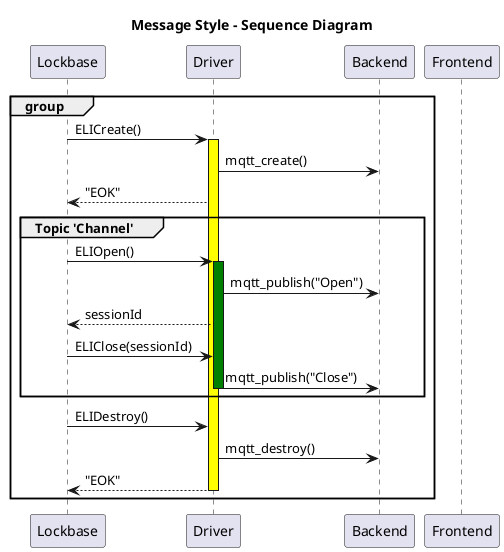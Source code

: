 @startuml

' skinparam handwritten true
' http://plantuml.com/sequence-diagram

title Message Style - Sequence Diagram

participant "Lockbase" as LB
participant "Driver" as ELI
participant "Backend" as BE
participant "Frontend" as FE

group 
    LB -> ELI: ELICreate()
    activate ELI #yellow
    
    ELI -> BE : mqtt_create()
    LB <-- ELI: "EOK"
    
    
    group Topic 'Channel'
    
        LB -> ELI: ELIOpen()
        activate ELI #green
        ELI -> BE : mqtt_publish("Open")
        LB <-- ELI: sessionId
        
        


        LB -> ELI: ELIClose(sessionId)
        ELI -> BE : mqtt_publish("Close")
        deactivate ELI
        
        
    end
    
    LB -> ELI: ELIDestroy()
    
    ELI -> BE : mqtt_destroy()
    
    
    
    LB <-- ELI: "EOK"
    deactivate ELI
    
end


@enduml